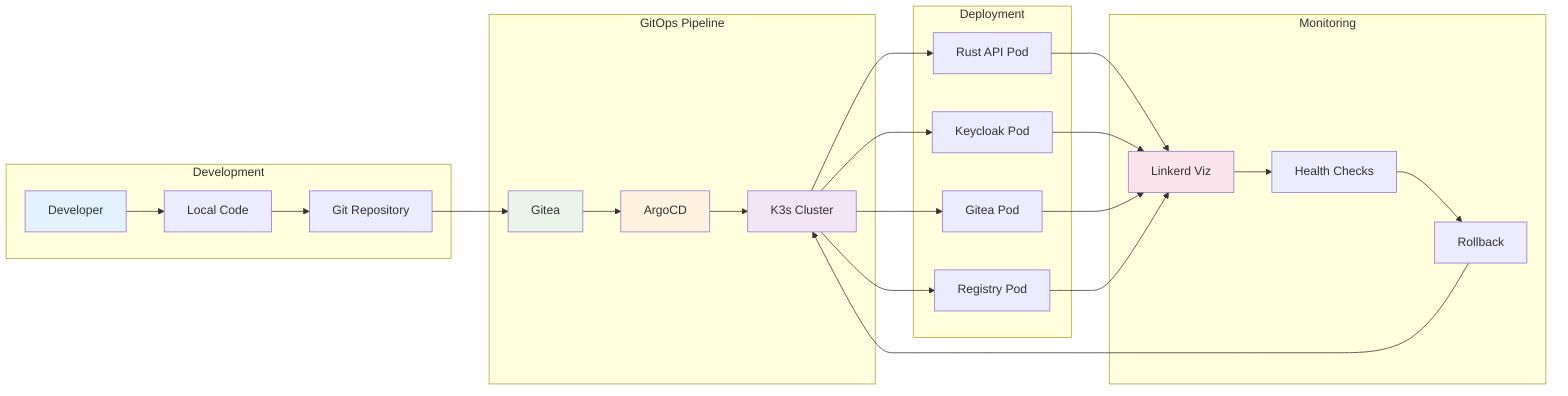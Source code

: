 graph LR
    subgraph "Development"
        A[Developer]
        B[Local Code]
        C[Git Repository]
    end
    
    subgraph "GitOps Pipeline"
        D[Gitea]
        E[ArgoCD]
        F[K3s Cluster]
    end
    
    subgraph "Deployment"
        G[Rust API Pod]
        H[Keycloak Pod]
        I[Gitea Pod]
        J[Registry Pod]
    end
    
    subgraph "Monitoring"
        K[Linkerd Viz]
        L[Health Checks]
        M[Rollback]
    end
    
    A --> B
    B --> C
    C --> D
    D --> E
    E --> F
    F --> G
    F --> H
    F --> I
    F --> J
    
    G --> K
    H --> K
    I --> K
    J --> K
    
    K --> L
    L --> M
    M --> F
    
    style A fill:#e3f2fd
    style D fill:#e8f5e8
    style E fill:#fff3e0
    style F fill:#f3e5f5
    style K fill:#fce4ec